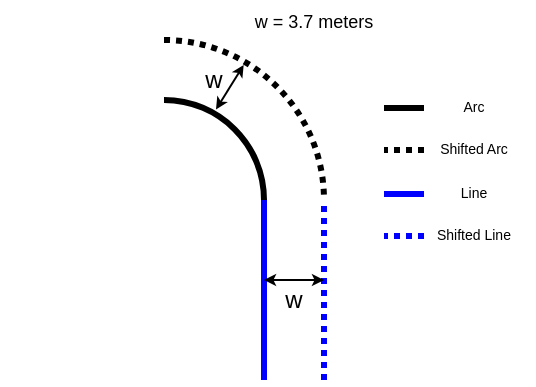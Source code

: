 <mxfile version="24.7.5">
  <diagram name="Page-1" id="8EkGqibCvBHoBTu_bCx6">
    <mxGraphModel dx="395" dy="268" grid="1" gridSize="10" guides="1" tooltips="1" connect="1" arrows="1" fold="1" page="1" pageScale="1" pageWidth="850" pageHeight="1100" math="0" shadow="0">
      <root>
        <mxCell id="0" />
        <mxCell id="1" parent="0" />
        <mxCell id="61Gtb_rmeDHRGXsxD0hD-1" value="" style="verticalLabelPosition=bottom;verticalAlign=top;html=1;shape=mxgraph.basic.arc;startAngle=0;endAngle=0.25;strokeWidth=3;" vertex="1" parent="1">
          <mxGeometry x="40" y="70" width="100" height="100" as="geometry" />
        </mxCell>
        <mxCell id="61Gtb_rmeDHRGXsxD0hD-2" value="" style="verticalLabelPosition=bottom;verticalAlign=top;html=1;shape=mxgraph.basic.arc;startAngle=0;endAngle=0.25;strokeWidth=3;strokeColor=#000000;dashed=1;dashPattern=1 1;" vertex="1" parent="1">
          <mxGeometry x="10" y="40" width="160" height="160" as="geometry" />
        </mxCell>
        <mxCell id="61Gtb_rmeDHRGXsxD0hD-3" value="" style="endArrow=classic;startArrow=classic;html=1;rounded=0;entryX=0.749;entryY=0.078;entryDx=0;entryDy=0;entryPerimeter=0;endSize=3;startSize=3;jumpSize=5;exitX=0.76;exitY=0.047;exitDx=0;exitDy=0;exitPerimeter=0;" edge="1" parent="1" source="61Gtb_rmeDHRGXsxD0hD-1" target="61Gtb_rmeDHRGXsxD0hD-2">
          <mxGeometry width="50" height="50" relative="1" as="geometry">
            <mxPoint x="90" y="70" as="sourcePoint" />
            <mxPoint x="220" y="130" as="targetPoint" />
          </mxGeometry>
        </mxCell>
        <mxCell id="61Gtb_rmeDHRGXsxD0hD-4" value="w" style="text;html=1;align=center;verticalAlign=middle;whiteSpace=wrap;rounded=0;" vertex="1" parent="1">
          <mxGeometry x="100" y="50" width="30" height="20" as="geometry" />
        </mxCell>
        <mxCell id="61Gtb_rmeDHRGXsxD0hD-5" value="&lt;font style=&quot;font-size: 9px;&quot;&gt;w = 3.7 meters&lt;/font&gt;" style="text;html=1;align=center;verticalAlign=middle;whiteSpace=wrap;rounded=0;" vertex="1" parent="1">
          <mxGeometry x="120" y="20" width="90" height="20" as="geometry" />
        </mxCell>
        <mxCell id="61Gtb_rmeDHRGXsxD0hD-7" value="" style="endArrow=none;html=1;rounded=0;strokeWidth=3;strokeColor=#0000FF;" edge="1" parent="1">
          <mxGeometry width="50" height="50" relative="1" as="geometry">
            <mxPoint x="140" y="210" as="sourcePoint" />
            <mxPoint x="140" y="120" as="targetPoint" />
          </mxGeometry>
        </mxCell>
        <mxCell id="61Gtb_rmeDHRGXsxD0hD-8" value="" style="endArrow=none;html=1;rounded=0;strokeWidth=3;strokeColor=#0000FF;dashed=1;dashPattern=1 1;" edge="1" parent="1">
          <mxGeometry width="50" height="50" relative="1" as="geometry">
            <mxPoint x="170" y="210" as="sourcePoint" />
            <mxPoint x="170" y="120" as="targetPoint" />
          </mxGeometry>
        </mxCell>
        <mxCell id="61Gtb_rmeDHRGXsxD0hD-9" value="w" style="text;html=1;align=center;verticalAlign=middle;whiteSpace=wrap;rounded=0;" vertex="1" parent="1">
          <mxGeometry x="140" y="160" width="30" height="20" as="geometry" />
        </mxCell>
        <mxCell id="61Gtb_rmeDHRGXsxD0hD-11" value="" style="endArrow=classic;startArrow=classic;html=1;rounded=0;endSize=3;startSize=3;jumpSize=5;" edge="1" parent="1">
          <mxGeometry width="50" height="50" relative="1" as="geometry">
            <mxPoint x="140" y="160" as="sourcePoint" />
            <mxPoint x="170" y="160" as="targetPoint" />
          </mxGeometry>
        </mxCell>
        <mxCell id="61Gtb_rmeDHRGXsxD0hD-13" value="" style="endArrow=none;html=1;rounded=0;strokeWidth=3;" edge="1" parent="1">
          <mxGeometry width="50" height="50" relative="1" as="geometry">
            <mxPoint x="220" y="74" as="sourcePoint" />
            <mxPoint x="200" y="74" as="targetPoint" />
            <Array as="points" />
          </mxGeometry>
        </mxCell>
        <mxCell id="61Gtb_rmeDHRGXsxD0hD-14" value="" style="endArrow=none;html=1;rounded=0;strokeWidth=3;dashed=1;dashPattern=1 1;" edge="1" parent="1">
          <mxGeometry width="50" height="50" relative="1" as="geometry">
            <mxPoint x="220" y="95" as="sourcePoint" />
            <mxPoint x="200" y="95" as="targetPoint" />
            <Array as="points" />
          </mxGeometry>
        </mxCell>
        <mxCell id="61Gtb_rmeDHRGXsxD0hD-17" value="&lt;font style=&quot;font-size: 7px;&quot;&gt;Arc&lt;/font&gt;" style="text;html=1;align=center;verticalAlign=middle;whiteSpace=wrap;rounded=0;" vertex="1" parent="1">
          <mxGeometry x="215" y="67" width="60" height="10" as="geometry" />
        </mxCell>
        <mxCell id="61Gtb_rmeDHRGXsxD0hD-20" value="&lt;font style=&quot;font-size: 7px;&quot;&gt;Shifted Arc&lt;/font&gt;" style="text;html=1;align=center;verticalAlign=middle;whiteSpace=wrap;rounded=0;" vertex="1" parent="1">
          <mxGeometry x="215" y="88" width="60" height="10" as="geometry" />
        </mxCell>
        <mxCell id="61Gtb_rmeDHRGXsxD0hD-21" value="" style="endArrow=none;html=1;rounded=0;strokeWidth=3;strokeColor=#0000FF;" edge="1" parent="1">
          <mxGeometry width="50" height="50" relative="1" as="geometry">
            <mxPoint x="220" y="117" as="sourcePoint" />
            <mxPoint x="200" y="117" as="targetPoint" />
            <Array as="points" />
          </mxGeometry>
        </mxCell>
        <mxCell id="61Gtb_rmeDHRGXsxD0hD-22" value="" style="endArrow=none;html=1;rounded=0;strokeWidth=3;dashed=1;dashPattern=1 1;strokeColor=#0000FF;" edge="1" parent="1">
          <mxGeometry width="50" height="50" relative="1" as="geometry">
            <mxPoint x="220" y="138" as="sourcePoint" />
            <mxPoint x="200" y="138" as="targetPoint" />
            <Array as="points" />
          </mxGeometry>
        </mxCell>
        <mxCell id="61Gtb_rmeDHRGXsxD0hD-23" value="&lt;font style=&quot;font-size: 7px;&quot;&gt;Line&lt;/font&gt;" style="text;html=1;align=center;verticalAlign=middle;whiteSpace=wrap;rounded=0;" vertex="1" parent="1">
          <mxGeometry x="215" y="110" width="60" height="10" as="geometry" />
        </mxCell>
        <mxCell id="61Gtb_rmeDHRGXsxD0hD-24" value="&lt;span style=&quot;font-size: 7px;&quot;&gt;Shifted Line&lt;/span&gt;" style="text;html=1;align=center;verticalAlign=middle;whiteSpace=wrap;rounded=0;" vertex="1" parent="1">
          <mxGeometry x="215" y="131" width="60" height="10" as="geometry" />
        </mxCell>
      </root>
    </mxGraphModel>
  </diagram>
</mxfile>
